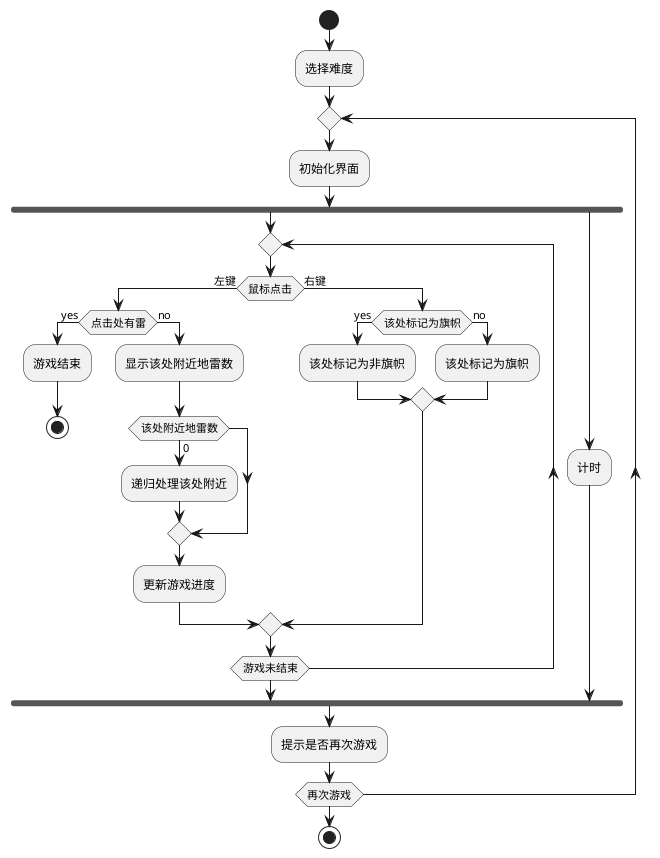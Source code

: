 @startuml
!pragma useVerticalIf on
'https://plantuml.com/activity-diagram-beta

start
:选择难度;
repeat
:初始化界面;
fork
repeat
if (鼠标点击) is (左键) then
  if (点击处有雷) is (yes) then
    :游戏结束;
    stop
  else (no)
    :显示该处附近地雷数;
    if (该处附近地雷数) is (0) then
      :递归处理该处附近;
    endif
    :更新游戏进度;
  endif
else (右键)
  if (该处标记为旗帜) is (yes) then
    :该处标记为非旗帜;
  else (no)
    :该处标记为旗帜;
  endif
endif
repeatwhile(游戏未结束)
fork again
:计时;
end fork
:提示是否再次游戏;
repeatwhile(再次游戏)
stop

'
'start
':ClickServlet.handleRequest();
':new page;
'if (Page.onSecurityCheck) then (true)
'  :Page.onInit();
'  if (isForward?) then (no)
'    :Process controls;
'    if (continue processing?) then (no)
'      stop
'    endif
'
'    if (isPost?) then (yes)
'      :Page.onPost();
'    else (no)
'      :Page.onGet();
'    endif
'    :Page.onRender();
'  endif
'else (false)
'endif
'
'if (do redirect?) then (yes)
'  :redirect process;
'else
'  if (do forward?) then (yes)
'    :Forward request;
'  else (no)
'    :Render page template;
'  endif
'endif
'
'stop

@enduml
